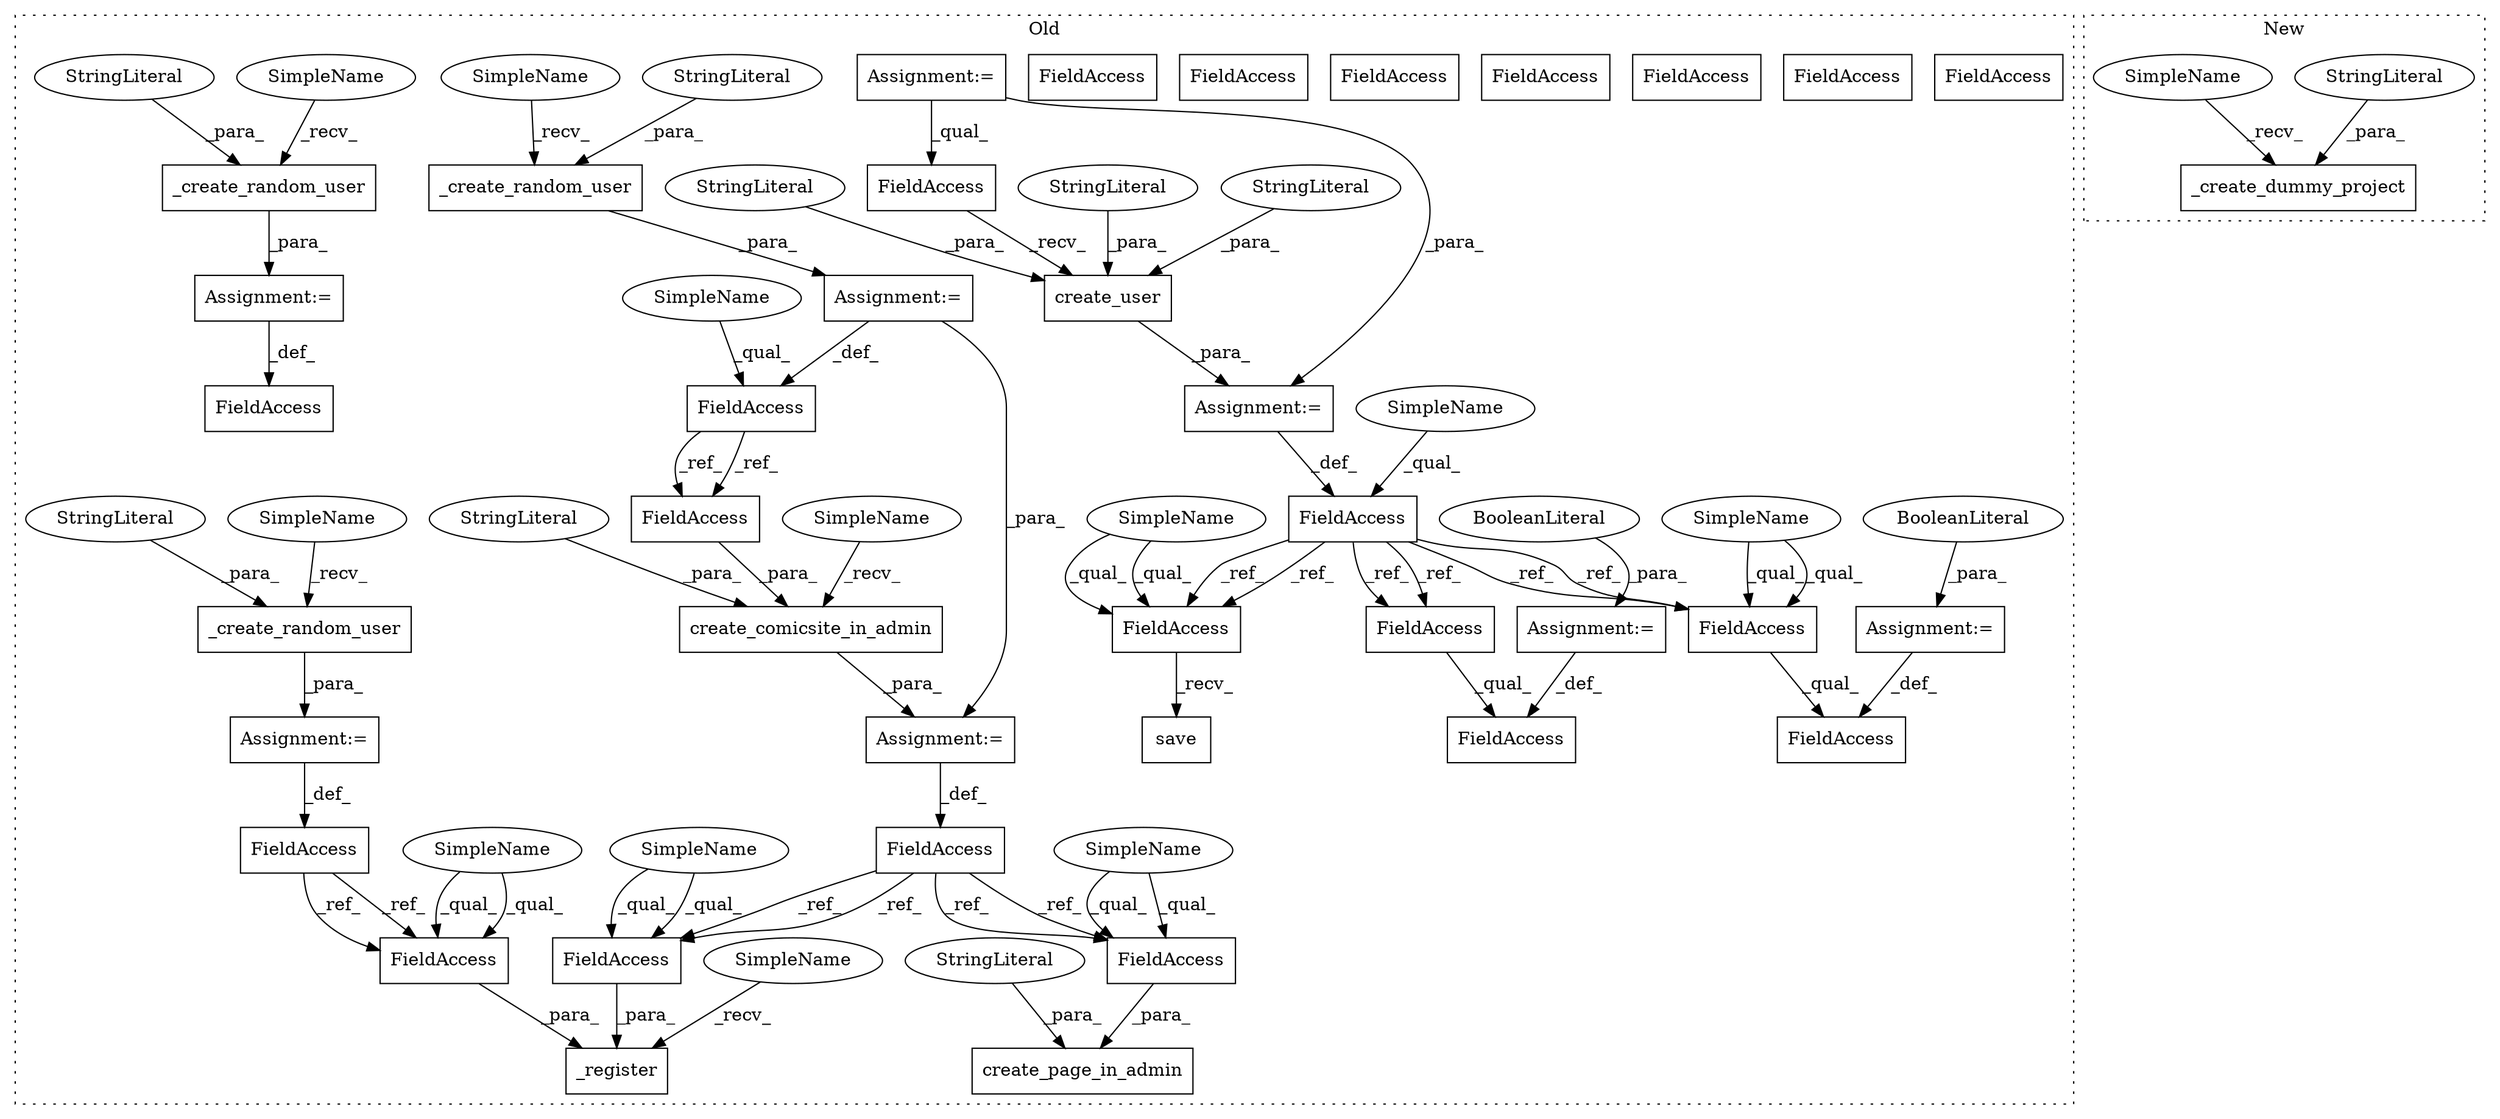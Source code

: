 digraph G {
subgraph cluster0 {
1 [label="save" a="32" s="9763" l="6" shape="box"];
3 [label="FieldAccess" a="22" s="9603" l="9" shape="box"];
4 [label="create_comicsite_in_admin" a="32" s="9862,9916" l="26,1" shape="box"];
5 [label="_register" a="32" s="10103,10146" l="10,1" shape="box"];
6 [label="FieldAccess" a="22" s="10153" l="20" shape="box"];
7 [label="FieldAccess" a="22" s="9691" l="9" shape="box"];
8 [label="FieldAccess" a="22" s="9691" l="18" shape="box"];
9 [label="FieldAccess" a="22" s="9720" l="9" shape="box"];
10 [label="FieldAccess" a="22" s="10130" l="16" shape="box"];
11 [label="FieldAccess" a="22" s="10035" l="16" shape="box"];
12 [label="FieldAccess" a="22" s="9775" l="17" shape="box"];
13 [label="FieldAccess" a="22" s="9840" l="16" shape="box"];
14 [label="FieldAccess" a="22" s="9888" l="17" shape="box"];
15 [label="FieldAccess" a="22" s="10113" l="16" shape="box"];
16 [label="FieldAccess" a="22" s="9720" l="22" shape="box"];
17 [label="FieldAccess" a="22" s="9753" l="9" shape="box"];
18 [label="FieldAccess" a="22" s="9944" l="16" shape="box"];
19 [label="_create_random_user" a="32" s="9798,9833" l="20,1" shape="box"];
20 [label="create_page_in_admin" a="32" s="9923,9972" l="21,1" shape="box"];
21 [label="_create_random_user" a="32" s="10057,10091" l="20,1" shape="box"];
22 [label="create_user" a="32" s="9626,9684" l="12,1" shape="box"];
23 [label="FieldAccess" a="22" s="9613" l="12" shape="box"];
24 [label="_create_random_user" a="32" s="10179,10217" l="20,1" shape="box"];
25 [label="Assignment:=" a="7" s="10173" l="1" shape="box"];
26 [label="Assignment:=" a="7" s="9612" l="1" shape="box"];
27 [label="Assignment:=" a="7" s="9742" l="1" shape="box"];
28 [label="BooleanLiteral" a="9" s="9743" l="4" shape="ellipse"];
30 [label="StringLiteral" a="45" s="10077" l="14" shape="ellipse"];
31 [label="StringLiteral" a="45" s="9818" l="15" shape="ellipse"];
32 [label="StringLiteral" a="45" s="10199" l="18" shape="ellipse"];
33 [label="StringLiteral" a="45" s="9961" l="11" shape="ellipse"];
34 [label="StringLiteral" a="45" s="9906" l="10" shape="ellipse"];
35 [label="Assignment:=" a="7" s="9593" l="4" shape="box"];
36 [label="StringLiteral" a="45" s="9645" l="24" shape="ellipse"];
37 [label="StringLiteral" a="45" s="9638" l="6" shape="ellipse"];
38 [label="Assignment:=" a="7" s="9856" l="1" shape="box"];
39 [label="Assignment:=" a="7" s="10051" l="1" shape="box"];
40 [label="Assignment:=" a="7" s="9792" l="1" shape="box"];
41 [label="Assignment:=" a="7" s="9709" l="1" shape="box"];
42 [label="BooleanLiteral" a="9" s="9710" l="4" shape="ellipse"];
43 [label="StringLiteral" a="45" s="9670" l="14" shape="ellipse"];
44 [label="SimpleName" a="42" s="10174" l="4" shape="ellipse"];
45 [label="SimpleName" a="42" s="10098" l="4" shape="ellipse"];
46 [label="SimpleName" a="42" s="9793" l="4" shape="ellipse"];
47 [label="SimpleName" a="42" s="10113" l="4" shape="ellipse"];
48 [label="SimpleName" a="42" s="9691" l="4" shape="ellipse"];
49 [label="SimpleName" a="42" s="9775" l="4" shape="ellipse"];
50 [label="SimpleName" a="42" s="9944" l="4" shape="ellipse"];
51 [label="SimpleName" a="42" s="9753" l="4" shape="ellipse"];
52 [label="SimpleName" a="42" s="10052" l="4" shape="ellipse"];
53 [label="SimpleName" a="42" s="9857" l="4" shape="ellipse"];
54 [label="SimpleName" a="42" s="9603" l="4" shape="ellipse"];
55 [label="SimpleName" a="42" s="10130" l="4" shape="ellipse"];
56 [label="FieldAccess" a="22" s="10113" l="16" shape="box"];
57 [label="FieldAccess" a="22" s="9888" l="17" shape="box"];
59 [label="FieldAccess" a="22" s="9720" l="9" shape="box"];
60 [label="FieldAccess" a="22" s="9691" l="9" shape="box"];
61 [label="FieldAccess" a="22" s="9753" l="9" shape="box"];
62 [label="FieldAccess" a="22" s="10130" l="16" shape="box"];
63 [label="FieldAccess" a="22" s="9944" l="16" shape="box"];
label = "Old";
style="dotted";
}
subgraph cluster1 {
2 [label="_create_dummy_project" a="32" s="11352,11384" l="22,1" shape="box"];
29 [label="StringLiteral" a="45" s="11374" l="10" shape="ellipse"];
58 [label="SimpleName" a="42" s="11347" l="4" shape="ellipse"];
label = "New";
style="dotted";
}
3 -> 61 [label="_ref_"];
3 -> 61 [label="_ref_"];
3 -> 60 [label="_ref_"];
3 -> 60 [label="_ref_"];
3 -> 59 [label="_ref_"];
3 -> 59 [label="_ref_"];
4 -> 38 [label="_para_"];
11 -> 56 [label="_ref_"];
11 -> 56 [label="_ref_"];
12 -> 57 [label="_ref_"];
12 -> 57 [label="_ref_"];
13 -> 63 [label="_ref_"];
13 -> 62 [label="_ref_"];
13 -> 63 [label="_ref_"];
13 -> 62 [label="_ref_"];
19 -> 40 [label="_para_"];
21 -> 39 [label="_para_"];
22 -> 26 [label="_para_"];
23 -> 22 [label="_recv_"];
24 -> 25 [label="_para_"];
25 -> 6 [label="_def_"];
26 -> 3 [label="_def_"];
27 -> 16 [label="_def_"];
28 -> 27 [label="_para_"];
29 -> 2 [label="_para_"];
30 -> 21 [label="_para_"];
31 -> 19 [label="_para_"];
32 -> 24 [label="_para_"];
33 -> 20 [label="_para_"];
34 -> 4 [label="_para_"];
35 -> 23 [label="_qual_"];
35 -> 26 [label="_para_"];
36 -> 22 [label="_para_"];
37 -> 22 [label="_para_"];
38 -> 13 [label="_def_"];
39 -> 11 [label="_def_"];
40 -> 12 [label="_def_"];
40 -> 38 [label="_para_"];
41 -> 8 [label="_def_"];
42 -> 41 [label="_para_"];
43 -> 22 [label="_para_"];
44 -> 24 [label="_recv_"];
45 -> 5 [label="_recv_"];
46 -> 19 [label="_recv_"];
47 -> 56 [label="_qual_"];
47 -> 56 [label="_qual_"];
48 -> 60 [label="_qual_"];
48 -> 60 [label="_qual_"];
49 -> 12 [label="_qual_"];
50 -> 63 [label="_qual_"];
50 -> 63 [label="_qual_"];
51 -> 61 [label="_qual_"];
51 -> 61 [label="_qual_"];
52 -> 21 [label="_recv_"];
53 -> 4 [label="_recv_"];
54 -> 3 [label="_qual_"];
55 -> 62 [label="_qual_"];
55 -> 62 [label="_qual_"];
56 -> 5 [label="_para_"];
57 -> 4 [label="_para_"];
58 -> 2 [label="_recv_"];
59 -> 16 [label="_qual_"];
60 -> 8 [label="_qual_"];
61 -> 1 [label="_recv_"];
62 -> 5 [label="_para_"];
63 -> 20 [label="_para_"];
}